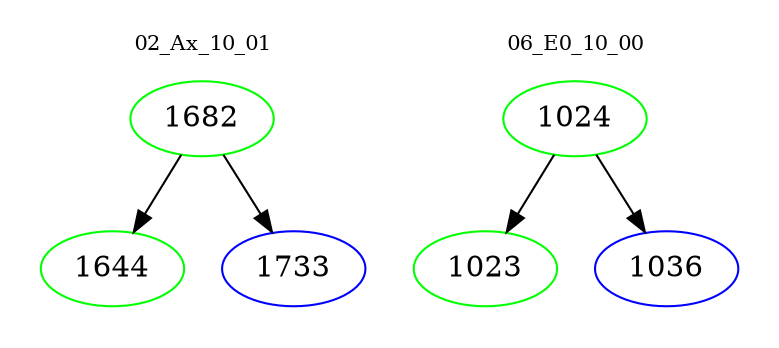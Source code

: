 digraph{
subgraph cluster_0 {
color = white
label = "02_Ax_10_01";
fontsize=10;
T0_1682 [label="1682", color="green"]
T0_1682 -> T0_1644 [color="black"]
T0_1644 [label="1644", color="green"]
T0_1682 -> T0_1733 [color="black"]
T0_1733 [label="1733", color="blue"]
}
subgraph cluster_1 {
color = white
label = "06_E0_10_00";
fontsize=10;
T1_1024 [label="1024", color="green"]
T1_1024 -> T1_1023 [color="black"]
T1_1023 [label="1023", color="green"]
T1_1024 -> T1_1036 [color="black"]
T1_1036 [label="1036", color="blue"]
}
}
